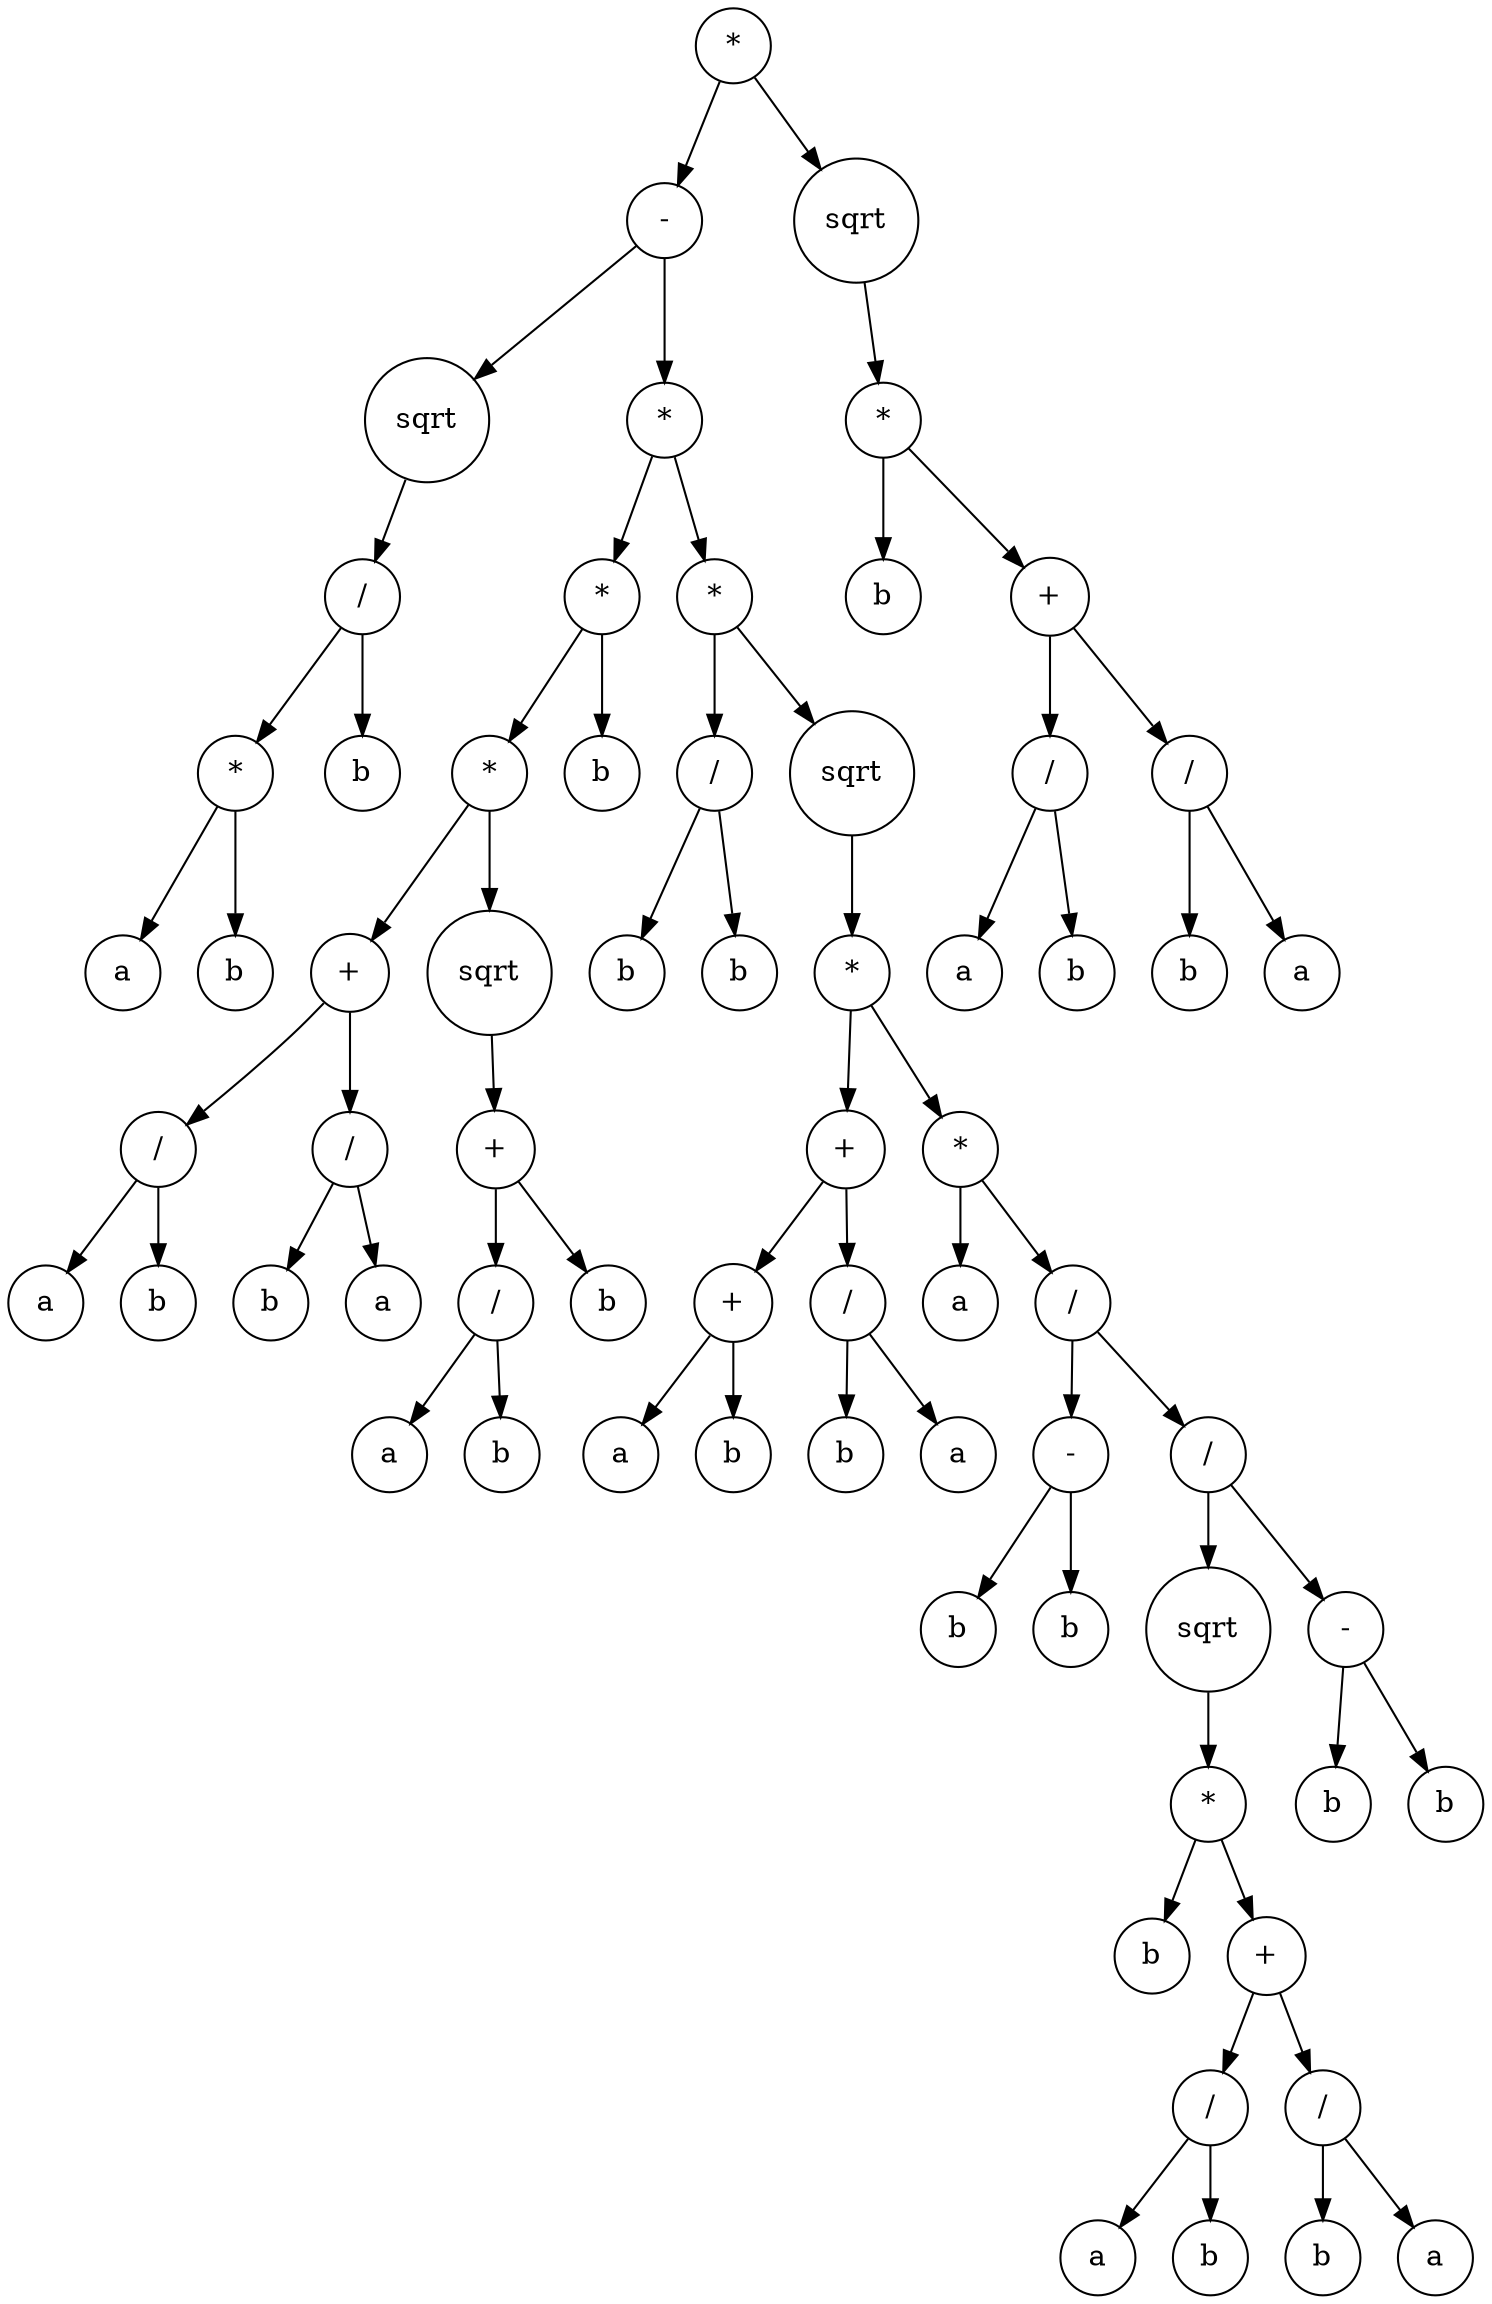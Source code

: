digraph g {
graph [ordering=out];
node [shape=circle];
n[label = "*"];
n0[label = "-"];
n00[label = "sqrt"];
n000[label = "/"];
n0000[label = "*"];
n00000[label = "a"];
n0000 -> n00000;
n00001[label = "b"];
n0000 -> n00001;
n000 -> n0000;
n0001[label = "b"];
n000 -> n0001;
n00 -> n000;
n0 -> n00;
n01[label = "*"];
n010[label = "*"];
n0100[label = "*"];
n01000[label = "+"];
n010000[label = "/"];
n0100000[label = "a"];
n010000 -> n0100000;
n0100001[label = "b"];
n010000 -> n0100001;
n01000 -> n010000;
n010001[label = "/"];
n0100010[label = "b"];
n010001 -> n0100010;
n0100011[label = "a"];
n010001 -> n0100011;
n01000 -> n010001;
n0100 -> n01000;
n01001[label = "sqrt"];
n010010[label = "+"];
n0100100[label = "/"];
n01001000[label = "a"];
n0100100 -> n01001000;
n01001001[label = "b"];
n0100100 -> n01001001;
n010010 -> n0100100;
n0100101[label = "b"];
n010010 -> n0100101;
n01001 -> n010010;
n0100 -> n01001;
n010 -> n0100;
n0101[label = "b"];
n010 -> n0101;
n01 -> n010;
n011[label = "*"];
n0110[label = "/"];
n01100[label = "b"];
n0110 -> n01100;
n01101[label = "b"];
n0110 -> n01101;
n011 -> n0110;
n0111[label = "sqrt"];
n01110[label = "*"];
n011100[label = "+"];
n0111000[label = "+"];
n01110000[label = "a"];
n0111000 -> n01110000;
n01110001[label = "b"];
n0111000 -> n01110001;
n011100 -> n0111000;
n0111001[label = "/"];
n01110010[label = "b"];
n0111001 -> n01110010;
n01110011[label = "a"];
n0111001 -> n01110011;
n011100 -> n0111001;
n01110 -> n011100;
n011101[label = "*"];
n0111010[label = "a"];
n011101 -> n0111010;
n0111011[label = "/"];
n01110110[label = "-"];
n011101100[label = "b"];
n01110110 -> n011101100;
n011101101[label = "b"];
n01110110 -> n011101101;
n0111011 -> n01110110;
n01110111[label = "/"];
n011101110[label = "sqrt"];
n0111011100[label = "*"];
n01110111000[label = "b"];
n0111011100 -> n01110111000;
n01110111001[label = "+"];
n011101110010[label = "/"];
n0111011100100[label = "a"];
n011101110010 -> n0111011100100;
n0111011100101[label = "b"];
n011101110010 -> n0111011100101;
n01110111001 -> n011101110010;
n011101110011[label = "/"];
n0111011100110[label = "b"];
n011101110011 -> n0111011100110;
n0111011100111[label = "a"];
n011101110011 -> n0111011100111;
n01110111001 -> n011101110011;
n0111011100 -> n01110111001;
n011101110 -> n0111011100;
n01110111 -> n011101110;
n011101111[label = "-"];
n0111011110[label = "b"];
n011101111 -> n0111011110;
n0111011111[label = "b"];
n011101111 -> n0111011111;
n01110111 -> n011101111;
n0111011 -> n01110111;
n011101 -> n0111011;
n01110 -> n011101;
n0111 -> n01110;
n011 -> n0111;
n01 -> n011;
n0 -> n01;
n -> n0;
n1[label = "sqrt"];
n10[label = "*"];
n100[label = "b"];
n10 -> n100;
n101[label = "+"];
n1010[label = "/"];
n10100[label = "a"];
n1010 -> n10100;
n10101[label = "b"];
n1010 -> n10101;
n101 -> n1010;
n1011[label = "/"];
n10110[label = "b"];
n1011 -> n10110;
n10111[label = "a"];
n1011 -> n10111;
n101 -> n1011;
n10 -> n101;
n1 -> n10;
n -> n1;
}
